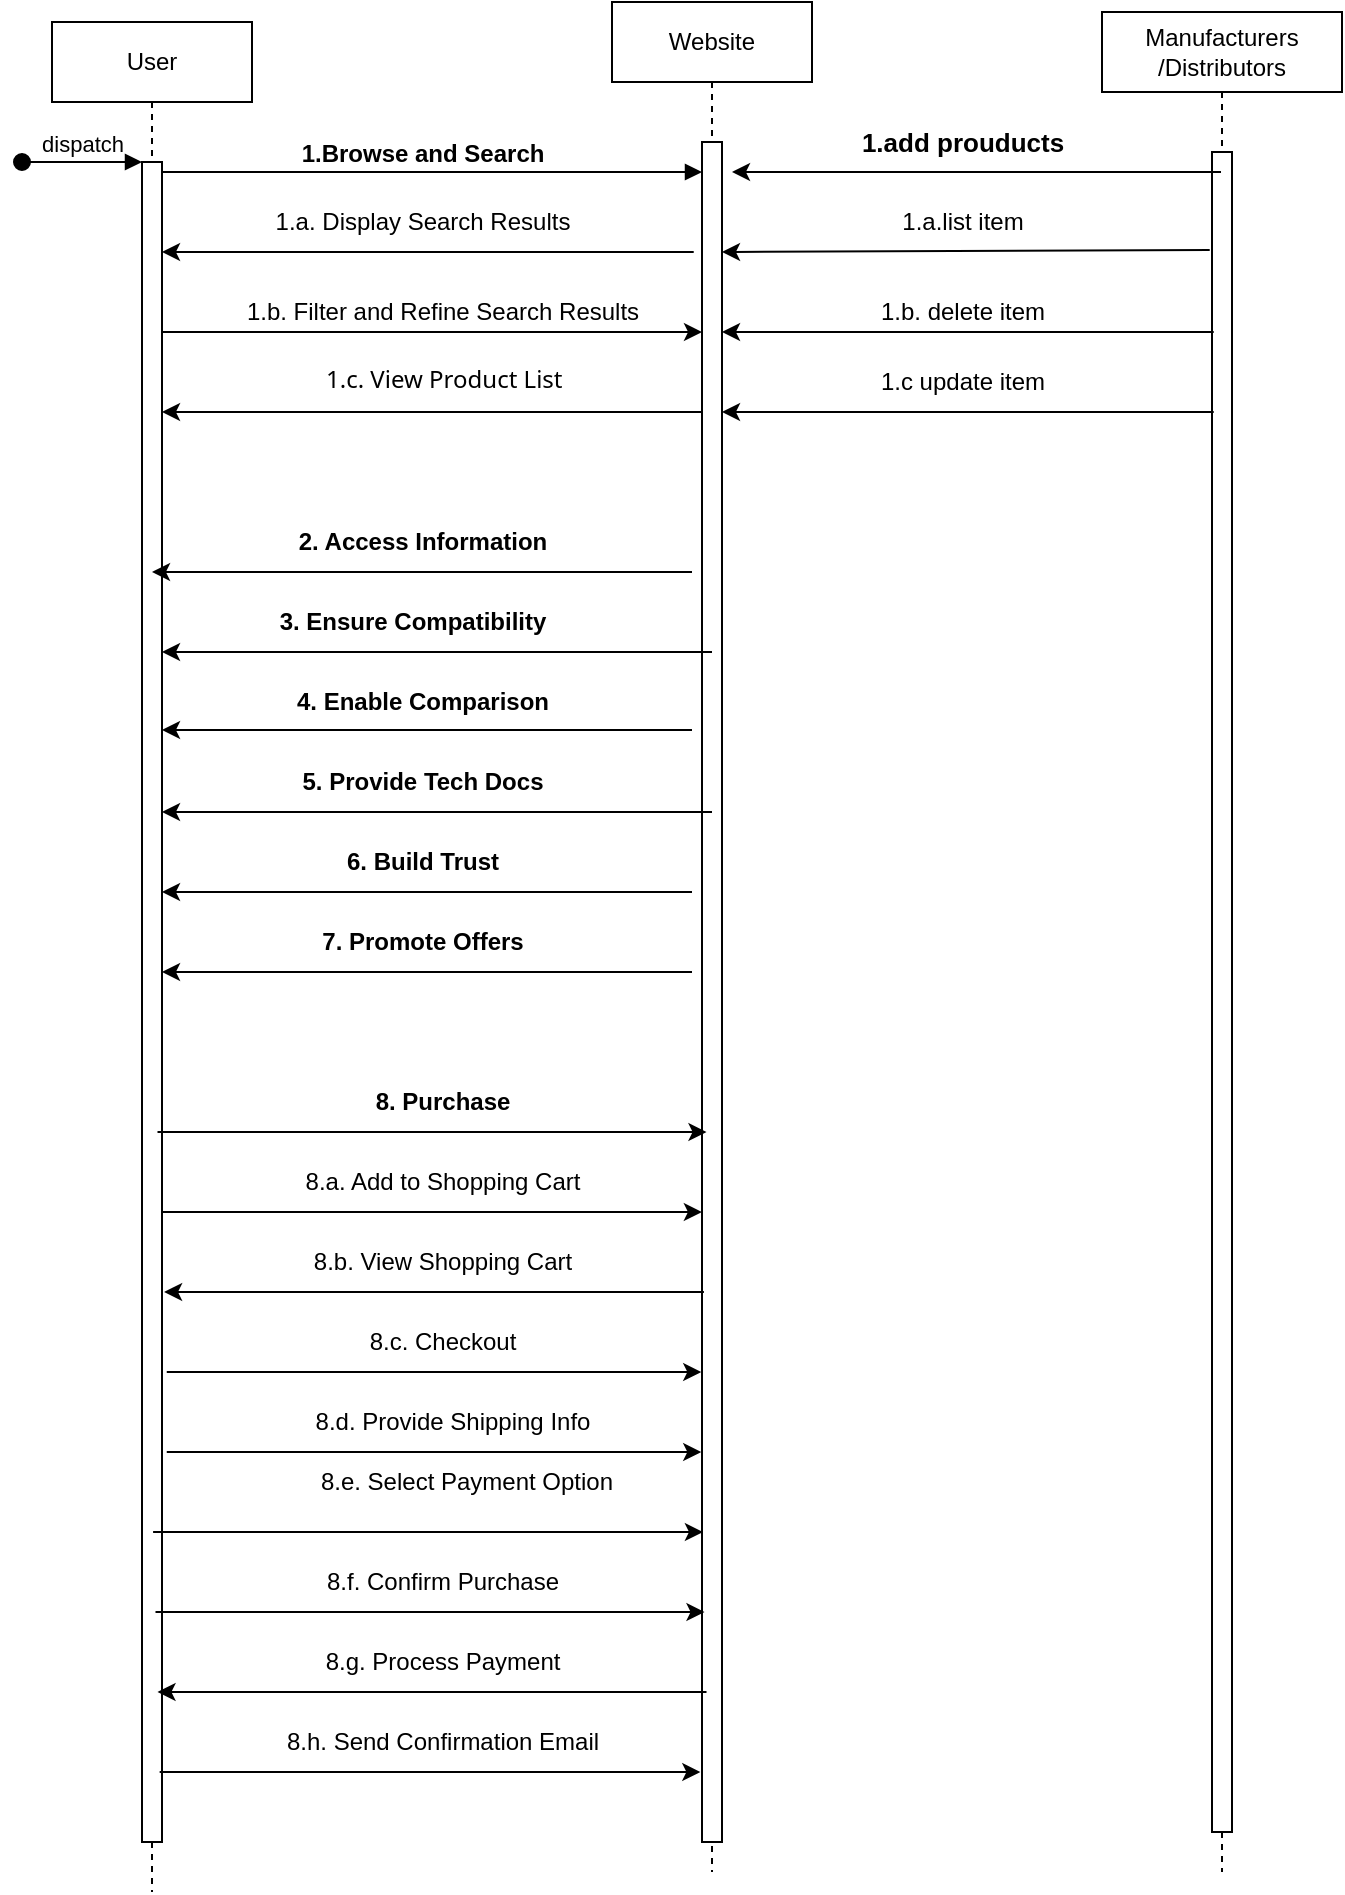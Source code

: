 <mxfile version="22.1.11" type="device">
  <diagram name="Page-1" id="2YBvvXClWsGukQMizWep">
    <mxGraphModel dx="1909" dy="949" grid="1" gridSize="10" guides="1" tooltips="1" connect="1" arrows="1" fold="1" page="1" pageScale="1" pageWidth="850" pageHeight="1100" math="0" shadow="0">
      <root>
        <mxCell id="0" />
        <mxCell id="1" parent="0" />
        <mxCell id="aM9ryv3xv72pqoxQDRHE-1" value="Manufacturers&lt;br&gt;/Distributors" style="shape=umlLifeline;perimeter=lifelinePerimeter;whiteSpace=wrap;html=1;container=0;dropTarget=0;collapsible=0;recursiveResize=0;outlineConnect=0;portConstraint=eastwest;newEdgeStyle={&quot;edgeStyle&quot;:&quot;elbowEdgeStyle&quot;,&quot;elbow&quot;:&quot;vertical&quot;,&quot;curved&quot;:0,&quot;rounded&quot;:0};" parent="1" vertex="1">
          <mxGeometry x="670" y="40" width="120" height="930" as="geometry" />
        </mxCell>
        <mxCell id="aM9ryv3xv72pqoxQDRHE-2" value="" style="html=1;points=[];perimeter=orthogonalPerimeter;outlineConnect=0;targetShapes=umlLifeline;portConstraint=eastwest;newEdgeStyle={&quot;edgeStyle&quot;:&quot;elbowEdgeStyle&quot;,&quot;elbow&quot;:&quot;vertical&quot;,&quot;curved&quot;:0,&quot;rounded&quot;:0};" parent="aM9ryv3xv72pqoxQDRHE-1" vertex="1">
          <mxGeometry x="55" y="70" width="10" height="840" as="geometry" />
        </mxCell>
        <mxCell id="aM9ryv3xv72pqoxQDRHE-5" value="Website" style="shape=umlLifeline;perimeter=lifelinePerimeter;whiteSpace=wrap;html=1;container=0;dropTarget=0;collapsible=0;recursiveResize=0;outlineConnect=0;portConstraint=eastwest;newEdgeStyle={&quot;edgeStyle&quot;:&quot;elbowEdgeStyle&quot;,&quot;elbow&quot;:&quot;vertical&quot;,&quot;curved&quot;:0,&quot;rounded&quot;:0};" parent="1" vertex="1">
          <mxGeometry x="425" y="35" width="100" height="935" as="geometry" />
        </mxCell>
        <mxCell id="aM9ryv3xv72pqoxQDRHE-6" value="" style="html=1;points=[];perimeter=orthogonalPerimeter;outlineConnect=0;targetShapes=umlLifeline;portConstraint=eastwest;newEdgeStyle={&quot;edgeStyle&quot;:&quot;elbowEdgeStyle&quot;,&quot;elbow&quot;:&quot;vertical&quot;,&quot;curved&quot;:0,&quot;rounded&quot;:0};" parent="aM9ryv3xv72pqoxQDRHE-5" vertex="1">
          <mxGeometry x="45" y="70" width="10" height="850" as="geometry" />
        </mxCell>
        <mxCell id="aM9ryv3xv72pqoxQDRHE-7" value="&lt;font style=&quot;font-size: 12px;&quot;&gt;&lt;b&gt;1.Browse and Search&lt;/b&gt;&lt;/font&gt;" style="html=1;verticalAlign=bottom;endArrow=block;edgeStyle=elbowEdgeStyle;elbow=vertical;curved=0;rounded=0;" parent="1" target="aM9ryv3xv72pqoxQDRHE-6" edge="1">
          <mxGeometry x="0.176" relative="1" as="geometry">
            <mxPoint x="270" y="120" as="sourcePoint" />
            <Array as="points">
              <mxPoint x="200" y="120" />
              <mxPoint x="180" y="120" />
            </Array>
            <mxPoint as="offset" />
          </mxGeometry>
        </mxCell>
        <mxCell id="LzAmuM5iskcvPgb_ubAi-1" value="User" style="shape=umlLifeline;perimeter=lifelinePerimeter;whiteSpace=wrap;html=1;container=0;dropTarget=0;collapsible=0;recursiveResize=0;outlineConnect=0;portConstraint=eastwest;newEdgeStyle={&quot;edgeStyle&quot;:&quot;elbowEdgeStyle&quot;,&quot;elbow&quot;:&quot;vertical&quot;,&quot;curved&quot;:0,&quot;rounded&quot;:0};" parent="1" vertex="1">
          <mxGeometry x="145" y="45" width="100" height="935" as="geometry" />
        </mxCell>
        <mxCell id="LzAmuM5iskcvPgb_ubAi-2" value="" style="html=1;points=[];perimeter=orthogonalPerimeter;outlineConnect=0;targetShapes=umlLifeline;portConstraint=eastwest;newEdgeStyle={&quot;edgeStyle&quot;:&quot;elbowEdgeStyle&quot;,&quot;elbow&quot;:&quot;vertical&quot;,&quot;curved&quot;:0,&quot;rounded&quot;:0};" parent="LzAmuM5iskcvPgb_ubAi-1" vertex="1">
          <mxGeometry x="45" y="70" width="10" height="840" as="geometry" />
        </mxCell>
        <mxCell id="LzAmuM5iskcvPgb_ubAi-3" value="dispatch" style="html=1;verticalAlign=bottom;startArrow=oval;endArrow=block;startSize=8;edgeStyle=elbowEdgeStyle;elbow=vertical;curved=0;rounded=0;" parent="LzAmuM5iskcvPgb_ubAi-1" target="LzAmuM5iskcvPgb_ubAi-2" edge="1">
          <mxGeometry relative="1" as="geometry">
            <mxPoint x="-15" y="70" as="sourcePoint" />
          </mxGeometry>
        </mxCell>
        <mxCell id="LzAmuM5iskcvPgb_ubAi-6" value="" style="endArrow=classic;html=1;rounded=0;" parent="1" edge="1">
          <mxGeometry width="50" height="50" relative="1" as="geometry">
            <mxPoint x="465.86" y="160" as="sourcePoint" />
            <mxPoint x="200" y="160" as="targetPoint" />
          </mxGeometry>
        </mxCell>
        <mxCell id="LzAmuM5iskcvPgb_ubAi-7" value="&lt;font style=&quot;font-size: 12px;&quot;&gt;1.a. Display Search Results&lt;/font&gt;" style="text;html=1;align=center;verticalAlign=middle;resizable=0;points=[];autosize=1;strokeColor=none;fillColor=none;fontSize=10;" parent="1" vertex="1">
          <mxGeometry x="245" y="130" width="170" height="30" as="geometry" />
        </mxCell>
        <mxCell id="LzAmuM5iskcvPgb_ubAi-8" value="&lt;font style=&quot;font-size: 12px;&quot;&gt;1.b. Filter and Refine Search Results&lt;/font&gt;" style="text;html=1;align=center;verticalAlign=middle;resizable=0;points=[];autosize=1;strokeColor=none;fillColor=none;" parent="1" vertex="1">
          <mxGeometry x="230" y="175" width="220" height="30" as="geometry" />
        </mxCell>
        <mxCell id="LzAmuM5iskcvPgb_ubAi-10" value="" style="endArrow=classic;html=1;rounded=0;" parent="1" target="aM9ryv3xv72pqoxQDRHE-6" edge="1">
          <mxGeometry width="50" height="50" relative="1" as="geometry">
            <mxPoint x="200" y="200" as="sourcePoint" />
            <mxPoint x="237.63" y="200" as="targetPoint" />
          </mxGeometry>
        </mxCell>
        <mxCell id="LzAmuM5iskcvPgb_ubAi-11" value="&lt;span style=&quot;border: 0px solid rgb(217, 217, 227); box-sizing: border-box; --tw-border-spacing-x: 0; --tw-border-spacing-y: 0; --tw-translate-x: 0; --tw-translate-y: 0; --tw-rotate: 0; --tw-skew-x: 0; --tw-skew-y: 0; --tw-scale-x: 1; --tw-scale-y: 1; --tw-pan-x: ; --tw-pan-y: ; --tw-pinch-zoom: ; --tw-scroll-snap-strictness: proximity; --tw-gradient-from-position: ; --tw-gradient-via-position: ; --tw-gradient-to-position: ; --tw-ordinal: ; --tw-slashed-zero: ; --tw-numeric-figure: ; --tw-numeric-spacing: ; --tw-numeric-fraction: ; --tw-ring-inset: ; --tw-ring-offset-width: 0px; --tw-ring-offset-color: #fff; --tw-ring-color: rgba(69,89,164,.5); --tw-ring-offset-shadow: 0 0 transparent; --tw-ring-shadow: 0 0 transparent; --tw-shadow: 0 0 transparent; --tw-shadow-colored: 0 0 transparent; --tw-blur: ; --tw-brightness: ; --tw-contrast: ; --tw-grayscale: ; --tw-hue-rotate: ; --tw-invert: ; --tw-saturate: ; --tw-sepia: ; --tw-drop-shadow: ; --tw-backdrop-blur: ; --tw-backdrop-brightness: ; --tw-backdrop-contrast: ; --tw-backdrop-grayscale: ; --tw-backdrop-hue-rotate: ; --tw-backdrop-invert: ; --tw-backdrop-opacity: ; --tw-backdrop-saturate: ; --tw-backdrop-sepia: ; color: var(--tw-prose-bold); font-family: Söhne, ui-sans-serif, system-ui, -apple-system, &amp;quot;Segoe UI&amp;quot;, Roboto, Ubuntu, Cantarell, &amp;quot;Noto Sans&amp;quot;, sans-serif, &amp;quot;Helvetica Neue&amp;quot;, Arial, &amp;quot;Apple Color Emoji&amp;quot;, &amp;quot;Segoe UI Emoji&amp;quot;, &amp;quot;Segoe UI Symbol&amp;quot;, &amp;quot;Noto Color Emoji&amp;quot;; font-style: normal; font-variant-ligatures: normal; font-variant-caps: normal; letter-spacing: normal; orphans: 2; text-align: left; text-indent: 0px; text-transform: none; widows: 2; word-spacing: 0px; -webkit-text-stroke-width: 0px; text-decoration-thickness: initial; text-decoration-style: initial; text-decoration-color: initial;&quot;&gt;&lt;font style=&quot;font-size: 12px;&quot;&gt;1.c. View Product List&lt;/font&gt;&lt;/span&gt;" style="text;whiteSpace=wrap;html=1;" parent="1" vertex="1">
          <mxGeometry x="280" y="210" width="140" height="20" as="geometry" />
        </mxCell>
        <mxCell id="LzAmuM5iskcvPgb_ubAi-12" value="" style="endArrow=classic;html=1;rounded=0;" parent="1" edge="1">
          <mxGeometry width="50" height="50" relative="1" as="geometry">
            <mxPoint x="470" y="240" as="sourcePoint" />
            <mxPoint x="200" y="240" as="targetPoint" />
          </mxGeometry>
        </mxCell>
        <mxCell id="LzAmuM5iskcvPgb_ubAi-14" value="&lt;b&gt;2. Access Information&lt;/b&gt;" style="text;html=1;align=center;verticalAlign=middle;resizable=0;points=[];autosize=1;strokeColor=none;fillColor=none;" parent="1" vertex="1">
          <mxGeometry x="255" y="290" width="150" height="30" as="geometry" />
        </mxCell>
        <mxCell id="LzAmuM5iskcvPgb_ubAi-16" value="" style="endArrow=classic;html=1;rounded=0;" parent="1" edge="1">
          <mxGeometry width="50" height="50" relative="1" as="geometry">
            <mxPoint x="475" y="360" as="sourcePoint" />
            <mxPoint x="200" y="360" as="targetPoint" />
          </mxGeometry>
        </mxCell>
        <mxCell id="LzAmuM5iskcvPgb_ubAi-17" value="" style="endArrow=classic;html=1;rounded=0;" parent="1" edge="1">
          <mxGeometry width="50" height="50" relative="1" as="geometry">
            <mxPoint x="465" y="398.95" as="sourcePoint" />
            <mxPoint x="200" y="399" as="targetPoint" />
          </mxGeometry>
        </mxCell>
        <mxCell id="LzAmuM5iskcvPgb_ubAi-18" value="&lt;b&gt; 3. Ensure Compatibility&lt;/b&gt;" style="text;html=1;align=center;verticalAlign=middle;resizable=0;points=[];autosize=1;strokeColor=none;fillColor=none;" parent="1" vertex="1">
          <mxGeometry x="245" y="330" width="160" height="30" as="geometry" />
        </mxCell>
        <mxCell id="LzAmuM5iskcvPgb_ubAi-19" value="&lt;b&gt; 4. Enable Comparison&lt;/b&gt;" style="text;html=1;align=center;verticalAlign=middle;resizable=0;points=[];autosize=1;strokeColor=none;fillColor=none;" parent="1" vertex="1">
          <mxGeometry x="255" y="370" width="150" height="30" as="geometry" />
        </mxCell>
        <mxCell id="LzAmuM5iskcvPgb_ubAi-20" value="" style="endArrow=classic;html=1;rounded=0;" parent="1" edge="1" target="LzAmuM5iskcvPgb_ubAi-1">
          <mxGeometry width="50" height="50" relative="1" as="geometry">
            <mxPoint x="465" y="320" as="sourcePoint" />
            <mxPoint x="210" y="320" as="targetPoint" />
          </mxGeometry>
        </mxCell>
        <mxCell id="LzAmuM5iskcvPgb_ubAi-21" value="" style="endArrow=classic;html=1;rounded=0;" parent="1" edge="1">
          <mxGeometry width="50" height="50" relative="1" as="geometry">
            <mxPoint x="465" y="480" as="sourcePoint" />
            <mxPoint x="200" y="480" as="targetPoint" />
          </mxGeometry>
        </mxCell>
        <mxCell id="LzAmuM5iskcvPgb_ubAi-22" value="" style="endArrow=classic;html=1;rounded=0;" parent="1" edge="1">
          <mxGeometry width="50" height="50" relative="1" as="geometry">
            <mxPoint x="475" y="440" as="sourcePoint" />
            <mxPoint x="200" y="440" as="targetPoint" />
          </mxGeometry>
        </mxCell>
        <mxCell id="LzAmuM5iskcvPgb_ubAi-23" value="&lt;b&gt; 5. Provide Tech Docs &lt;/b&gt;" style="text;html=1;align=center;verticalAlign=middle;resizable=0;points=[];autosize=1;strokeColor=none;fillColor=none;" parent="1" vertex="1">
          <mxGeometry x="260" y="410" width="140" height="30" as="geometry" />
        </mxCell>
        <mxCell id="LzAmuM5iskcvPgb_ubAi-25" value="&lt;b&gt;6. Build Trust &lt;/b&gt;" style="text;html=1;align=center;verticalAlign=middle;resizable=0;points=[];autosize=1;strokeColor=none;fillColor=none;" parent="1" vertex="1">
          <mxGeometry x="280" y="450" width="100" height="30" as="geometry" />
        </mxCell>
        <mxCell id="LzAmuM5iskcvPgb_ubAi-29" value="" style="endArrow=classic;html=1;rounded=0;" parent="1" edge="1">
          <mxGeometry width="50" height="50" relative="1" as="geometry">
            <mxPoint x="465" y="520" as="sourcePoint" />
            <mxPoint x="200" y="520" as="targetPoint" />
          </mxGeometry>
        </mxCell>
        <mxCell id="LzAmuM5iskcvPgb_ubAi-31" value="&lt;b&gt;7. Promote Offers      &lt;/b&gt;" style="text;html=1;align=center;verticalAlign=middle;resizable=0;points=[];autosize=1;strokeColor=none;fillColor=none;" parent="1" vertex="1">
          <mxGeometry x="270" y="490" width="120" height="30" as="geometry" />
        </mxCell>
        <mxCell id="LzAmuM5iskcvPgb_ubAi-32" value="" style="endArrow=classic;html=1;rounded=0;" parent="1" edge="1">
          <mxGeometry width="50" height="50" relative="1" as="geometry">
            <mxPoint x="197.75" y="600" as="sourcePoint" />
            <mxPoint x="472.25" y="600" as="targetPoint" />
          </mxGeometry>
        </mxCell>
        <mxCell id="LzAmuM5iskcvPgb_ubAi-33" value="&lt;b&gt;8. Purchase &lt;/b&gt;" style="text;html=1;align=center;verticalAlign=middle;resizable=0;points=[];autosize=1;strokeColor=none;fillColor=none;" parent="1" vertex="1">
          <mxGeometry x="295" y="570" width="90" height="30" as="geometry" />
        </mxCell>
        <mxCell id="LzAmuM5iskcvPgb_ubAi-34" value="" style="endArrow=classic;html=1;rounded=0;" parent="1" edge="1">
          <mxGeometry width="50" height="50" relative="1" as="geometry">
            <mxPoint x="200.069" y="640" as="sourcePoint" />
            <mxPoint x="469.94" y="640" as="targetPoint" />
          </mxGeometry>
        </mxCell>
        <mxCell id="LzAmuM5iskcvPgb_ubAi-36" value="&lt;font style=&quot;font-size: 12px;&quot;&gt;8.a. Add to Shopping Cart&lt;/font&gt;" style="text;html=1;align=center;verticalAlign=middle;resizable=0;points=[];autosize=1;strokeColor=none;fillColor=none;" parent="1" vertex="1">
          <mxGeometry x="260" y="610" width="160" height="30" as="geometry" />
        </mxCell>
        <mxCell id="LzAmuM5iskcvPgb_ubAi-37" value="" style="endArrow=classic;html=1;rounded=0;" parent="1" edge="1">
          <mxGeometry width="50" height="50" relative="1" as="geometry">
            <mxPoint x="470.96" y="680" as="sourcePoint" />
            <mxPoint x="201.047" y="680" as="targetPoint" />
          </mxGeometry>
        </mxCell>
        <mxCell id="LzAmuM5iskcvPgb_ubAi-39" value="&lt;font style=&quot;font-size: 12px;&quot;&gt;8.b. View Shopping Cart&lt;/font&gt;" style="text;html=1;align=center;verticalAlign=middle;resizable=0;points=[];autosize=1;strokeColor=none;fillColor=none;" parent="1" vertex="1">
          <mxGeometry x="265" y="650" width="150" height="30" as="geometry" />
        </mxCell>
        <mxCell id="LzAmuM5iskcvPgb_ubAi-42" value="" style="endArrow=classic;html=1;rounded=0;" parent="1" edge="1">
          <mxGeometry width="50" height="50" relative="1" as="geometry">
            <mxPoint x="202.38" y="720" as="sourcePoint" />
            <mxPoint x="469.63" y="720" as="targetPoint" />
          </mxGeometry>
        </mxCell>
        <mxCell id="LzAmuM5iskcvPgb_ubAi-43" value="" style="endArrow=classic;html=1;rounded=0;" parent="1" edge="1">
          <mxGeometry width="50" height="50" relative="1" as="geometry">
            <mxPoint x="202.38" y="760" as="sourcePoint" />
            <mxPoint x="469.63" y="760" as="targetPoint" />
          </mxGeometry>
        </mxCell>
        <mxCell id="LzAmuM5iskcvPgb_ubAi-44" value="&lt;font style=&quot;font-size: 12px;&quot;&gt;8.c. Checkout&lt;/font&gt;" style="text;html=1;align=center;verticalAlign=middle;resizable=0;points=[];autosize=1;strokeColor=none;fillColor=none;" parent="1" vertex="1">
          <mxGeometry x="290" y="690" width="100" height="30" as="geometry" />
        </mxCell>
        <mxCell id="LzAmuM5iskcvPgb_ubAi-46" value="&lt;font style=&quot;font-size: 12px;&quot;&gt;8.d. Provide Shipping Info&lt;/font&gt;" style="text;html=1;align=center;verticalAlign=middle;resizable=0;points=[];autosize=1;strokeColor=none;fillColor=none;" parent="1" vertex="1">
          <mxGeometry x="265" y="730" width="160" height="30" as="geometry" />
        </mxCell>
        <mxCell id="LzAmuM5iskcvPgb_ubAi-47" value="" style="endArrow=classic;html=1;rounded=0;" parent="1" edge="1">
          <mxGeometry width="50" height="50" relative="1" as="geometry">
            <mxPoint x="195.547" y="800" as="sourcePoint" />
            <mxPoint x="470.46" y="800" as="targetPoint" />
          </mxGeometry>
        </mxCell>
        <mxCell id="LzAmuM5iskcvPgb_ubAi-48" value="" style="endArrow=classic;html=1;rounded=0;" parent="1" edge="1">
          <mxGeometry width="50" height="50" relative="1" as="geometry">
            <mxPoint x="198.837" y="920" as="sourcePoint" />
            <mxPoint x="469.17" y="920" as="targetPoint" />
          </mxGeometry>
        </mxCell>
        <mxCell id="LzAmuM5iskcvPgb_ubAi-49" value="" style="endArrow=classic;html=1;rounded=0;" parent="1" edge="1">
          <mxGeometry width="50" height="50" relative="1" as="geometry">
            <mxPoint x="472.25" y="880" as="sourcePoint" />
            <mxPoint x="197.75" y="880" as="targetPoint" />
          </mxGeometry>
        </mxCell>
        <mxCell id="LzAmuM5iskcvPgb_ubAi-50" value="" style="endArrow=classic;html=1;rounded=0;" parent="1" edge="1">
          <mxGeometry width="50" height="50" relative="1" as="geometry">
            <mxPoint x="196.75" y="840" as="sourcePoint" />
            <mxPoint x="471.25" y="840" as="targetPoint" />
          </mxGeometry>
        </mxCell>
        <mxCell id="LzAmuM5iskcvPgb_ubAi-51" value="&lt;font style=&quot;font-size: 12px;&quot;&gt;8.e. Select Payment Option&lt;/font&gt;" style="text;html=1;align=center;verticalAlign=middle;resizable=0;points=[];autosize=1;strokeColor=none;fillColor=none;" parent="1" vertex="1">
          <mxGeometry x="267" y="760" width="170" height="30" as="geometry" />
        </mxCell>
        <mxCell id="LzAmuM5iskcvPgb_ubAi-52" value="&lt;font style=&quot;font-size: 12px;&quot;&gt;8.f. Confirm Purchase&lt;/font&gt;" style="text;html=1;align=center;verticalAlign=middle;resizable=0;points=[];autosize=1;strokeColor=none;fillColor=none;" parent="1" vertex="1">
          <mxGeometry x="270" y="810" width="140" height="30" as="geometry" />
        </mxCell>
        <mxCell id="LzAmuM5iskcvPgb_ubAi-53" value="&lt;font style=&quot;font-size: 12px;&quot;&gt;8.g. Process Payment&lt;/font&gt;" style="text;html=1;align=center;verticalAlign=middle;resizable=0;points=[];autosize=1;strokeColor=none;fillColor=none;" parent="1" vertex="1">
          <mxGeometry x="270" y="850" width="140" height="30" as="geometry" />
        </mxCell>
        <mxCell id="LzAmuM5iskcvPgb_ubAi-55" value="&lt;font style=&quot;font-size: 12px;&quot;&gt;8.h. Send Confirmation Email&lt;/font&gt;" style="text;html=1;align=center;verticalAlign=middle;resizable=0;points=[];autosize=1;strokeColor=none;fillColor=none;" parent="1" vertex="1">
          <mxGeometry x="250" y="890" width="180" height="30" as="geometry" />
        </mxCell>
        <mxCell id="7axspTtmjYUQ0f685CnL-1" value="" style="endArrow=classic;html=1;rounded=0;" edge="1" parent="1" source="aM9ryv3xv72pqoxQDRHE-1">
          <mxGeometry width="50" height="50" relative="1" as="geometry">
            <mxPoint x="700" y="120" as="sourcePoint" />
            <mxPoint x="485" y="120" as="targetPoint" />
          </mxGeometry>
        </mxCell>
        <mxCell id="7axspTtmjYUQ0f685CnL-2" value="&lt;b&gt;&lt;font style=&quot;font-size: 13px;&quot;&gt;1.add prouducts&lt;/font&gt;&lt;/b&gt;" style="text;html=1;align=center;verticalAlign=middle;resizable=0;points=[];autosize=1;strokeColor=none;fillColor=none;" vertex="1" parent="1">
          <mxGeometry x="540" y="90" width="120" height="30" as="geometry" />
        </mxCell>
        <mxCell id="7axspTtmjYUQ0f685CnL-3" value="" style="endArrow=classic;html=1;rounded=0;" edge="1" parent="1">
          <mxGeometry width="50" height="50" relative="1" as="geometry">
            <mxPoint x="723.86" y="158.95" as="sourcePoint" />
            <mxPoint x="480" y="160" as="targetPoint" />
          </mxGeometry>
        </mxCell>
        <mxCell id="7axspTtmjYUQ0f685CnL-4" value="&lt;font style=&quot;font-size: 12px;&quot;&gt;1.a.list item&lt;/font&gt;" style="text;html=1;align=center;verticalAlign=middle;resizable=0;points=[];autosize=1;strokeColor=none;fillColor=none;" vertex="1" parent="1">
          <mxGeometry x="560" y="130" width="80" height="30" as="geometry" />
        </mxCell>
        <mxCell id="7axspTtmjYUQ0f685CnL-5" value="" style="endArrow=classic;html=1;rounded=0;" edge="1" parent="1">
          <mxGeometry width="50" height="50" relative="1" as="geometry">
            <mxPoint x="725.86" y="200" as="sourcePoint" />
            <mxPoint x="480" y="200" as="targetPoint" />
          </mxGeometry>
        </mxCell>
        <mxCell id="7axspTtmjYUQ0f685CnL-6" value="1.b. delete item" style="text;html=1;align=center;verticalAlign=middle;resizable=0;points=[];autosize=1;strokeColor=none;fillColor=none;" vertex="1" parent="1">
          <mxGeometry x="545" y="175" width="110" height="30" as="geometry" />
        </mxCell>
        <mxCell id="7axspTtmjYUQ0f685CnL-7" value="" style="endArrow=classic;html=1;rounded=0;" edge="1" parent="1">
          <mxGeometry width="50" height="50" relative="1" as="geometry">
            <mxPoint x="725.86" y="240" as="sourcePoint" />
            <mxPoint x="480" y="240" as="targetPoint" />
          </mxGeometry>
        </mxCell>
        <mxCell id="7axspTtmjYUQ0f685CnL-8" value="1.c update item" style="text;html=1;align=center;verticalAlign=middle;resizable=0;points=[];autosize=1;strokeColor=none;fillColor=none;" vertex="1" parent="1">
          <mxGeometry x="545" y="210" width="110" height="30" as="geometry" />
        </mxCell>
      </root>
    </mxGraphModel>
  </diagram>
</mxfile>
